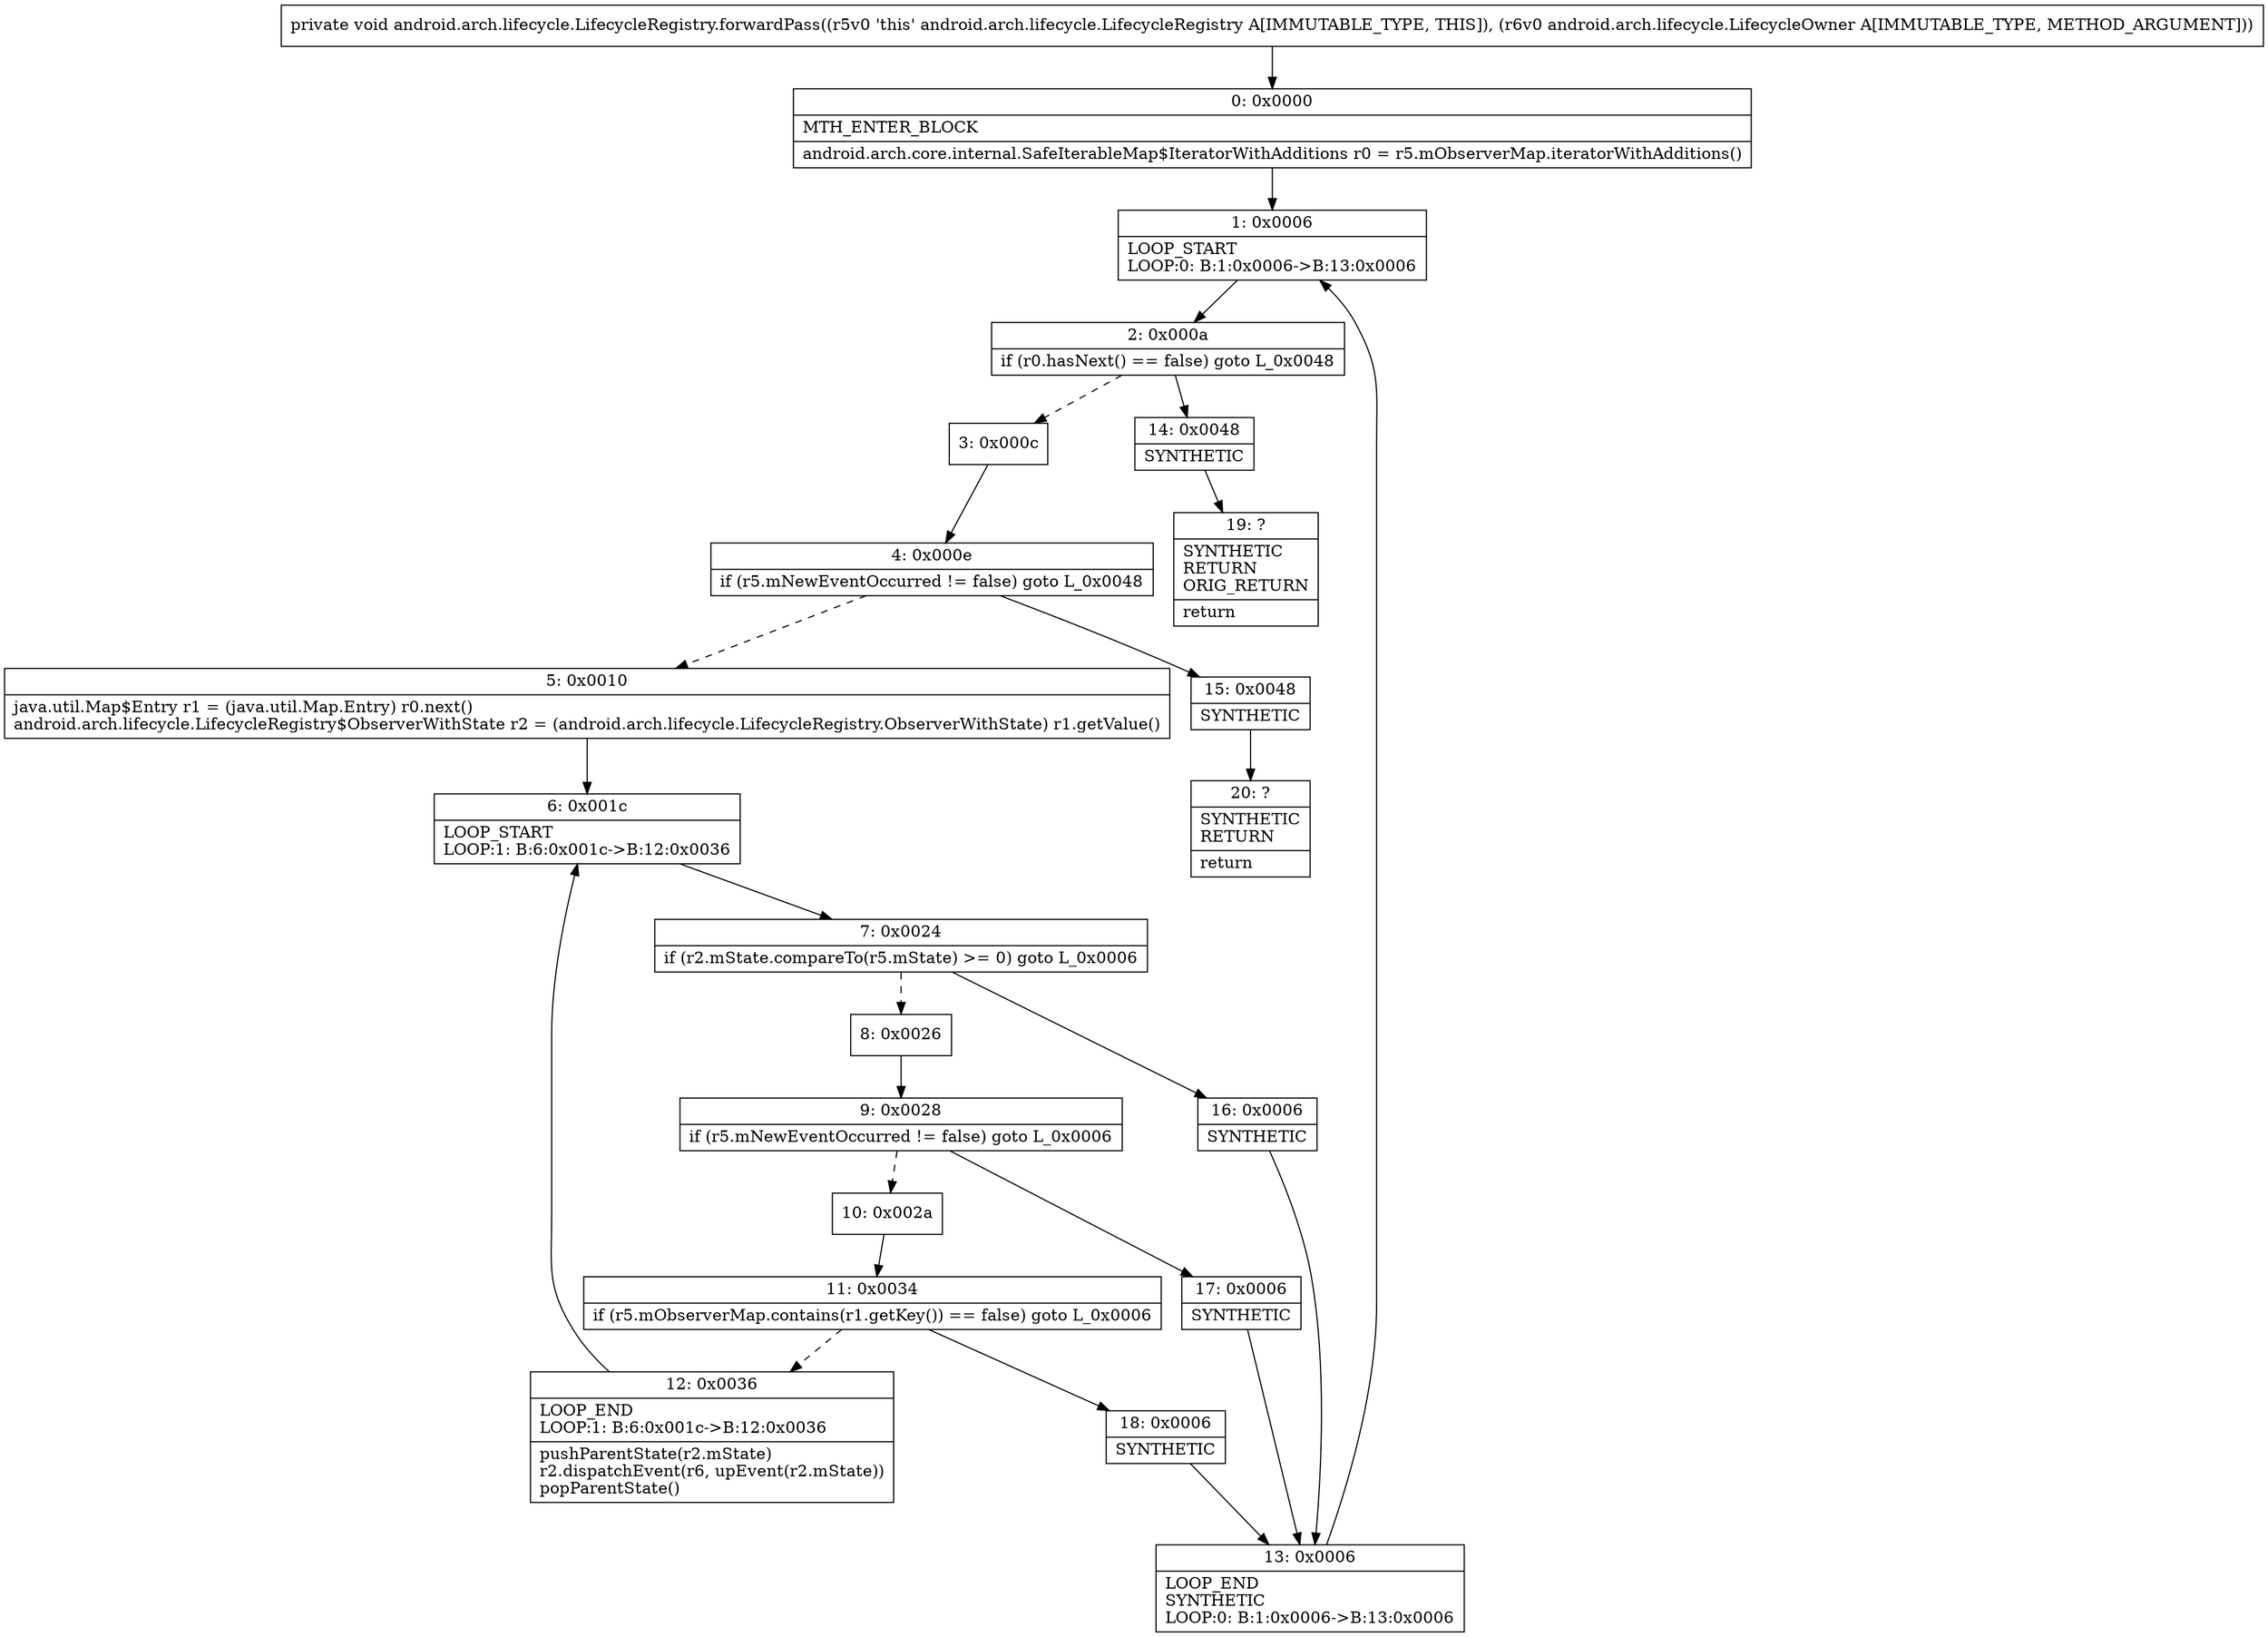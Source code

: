 digraph "CFG forandroid.arch.lifecycle.LifecycleRegistry.forwardPass(Landroid\/arch\/lifecycle\/LifecycleOwner;)V" {
Node_0 [shape=record,label="{0\:\ 0x0000|MTH_ENTER_BLOCK\l|android.arch.core.internal.SafeIterableMap$IteratorWithAdditions r0 = r5.mObserverMap.iteratorWithAdditions()\l}"];
Node_1 [shape=record,label="{1\:\ 0x0006|LOOP_START\lLOOP:0: B:1:0x0006\-\>B:13:0x0006\l}"];
Node_2 [shape=record,label="{2\:\ 0x000a|if (r0.hasNext() == false) goto L_0x0048\l}"];
Node_3 [shape=record,label="{3\:\ 0x000c}"];
Node_4 [shape=record,label="{4\:\ 0x000e|if (r5.mNewEventOccurred != false) goto L_0x0048\l}"];
Node_5 [shape=record,label="{5\:\ 0x0010|java.util.Map$Entry r1 = (java.util.Map.Entry) r0.next()\landroid.arch.lifecycle.LifecycleRegistry$ObserverWithState r2 = (android.arch.lifecycle.LifecycleRegistry.ObserverWithState) r1.getValue()\l}"];
Node_6 [shape=record,label="{6\:\ 0x001c|LOOP_START\lLOOP:1: B:6:0x001c\-\>B:12:0x0036\l}"];
Node_7 [shape=record,label="{7\:\ 0x0024|if (r2.mState.compareTo(r5.mState) \>= 0) goto L_0x0006\l}"];
Node_8 [shape=record,label="{8\:\ 0x0026}"];
Node_9 [shape=record,label="{9\:\ 0x0028|if (r5.mNewEventOccurred != false) goto L_0x0006\l}"];
Node_10 [shape=record,label="{10\:\ 0x002a}"];
Node_11 [shape=record,label="{11\:\ 0x0034|if (r5.mObserverMap.contains(r1.getKey()) == false) goto L_0x0006\l}"];
Node_12 [shape=record,label="{12\:\ 0x0036|LOOP_END\lLOOP:1: B:6:0x001c\-\>B:12:0x0036\l|pushParentState(r2.mState)\lr2.dispatchEvent(r6, upEvent(r2.mState))\lpopParentState()\l}"];
Node_13 [shape=record,label="{13\:\ 0x0006|LOOP_END\lSYNTHETIC\lLOOP:0: B:1:0x0006\-\>B:13:0x0006\l}"];
Node_14 [shape=record,label="{14\:\ 0x0048|SYNTHETIC\l}"];
Node_15 [shape=record,label="{15\:\ 0x0048|SYNTHETIC\l}"];
Node_16 [shape=record,label="{16\:\ 0x0006|SYNTHETIC\l}"];
Node_17 [shape=record,label="{17\:\ 0x0006|SYNTHETIC\l}"];
Node_18 [shape=record,label="{18\:\ 0x0006|SYNTHETIC\l}"];
Node_19 [shape=record,label="{19\:\ ?|SYNTHETIC\lRETURN\lORIG_RETURN\l|return\l}"];
Node_20 [shape=record,label="{20\:\ ?|SYNTHETIC\lRETURN\l|return\l}"];
MethodNode[shape=record,label="{private void android.arch.lifecycle.LifecycleRegistry.forwardPass((r5v0 'this' android.arch.lifecycle.LifecycleRegistry A[IMMUTABLE_TYPE, THIS]), (r6v0 android.arch.lifecycle.LifecycleOwner A[IMMUTABLE_TYPE, METHOD_ARGUMENT])) }"];
MethodNode -> Node_0;
Node_0 -> Node_1;
Node_1 -> Node_2;
Node_2 -> Node_3[style=dashed];
Node_2 -> Node_14;
Node_3 -> Node_4;
Node_4 -> Node_5[style=dashed];
Node_4 -> Node_15;
Node_5 -> Node_6;
Node_6 -> Node_7;
Node_7 -> Node_8[style=dashed];
Node_7 -> Node_16;
Node_8 -> Node_9;
Node_9 -> Node_10[style=dashed];
Node_9 -> Node_17;
Node_10 -> Node_11;
Node_11 -> Node_12[style=dashed];
Node_11 -> Node_18;
Node_12 -> Node_6;
Node_13 -> Node_1;
Node_14 -> Node_19;
Node_15 -> Node_20;
Node_16 -> Node_13;
Node_17 -> Node_13;
Node_18 -> Node_13;
}


